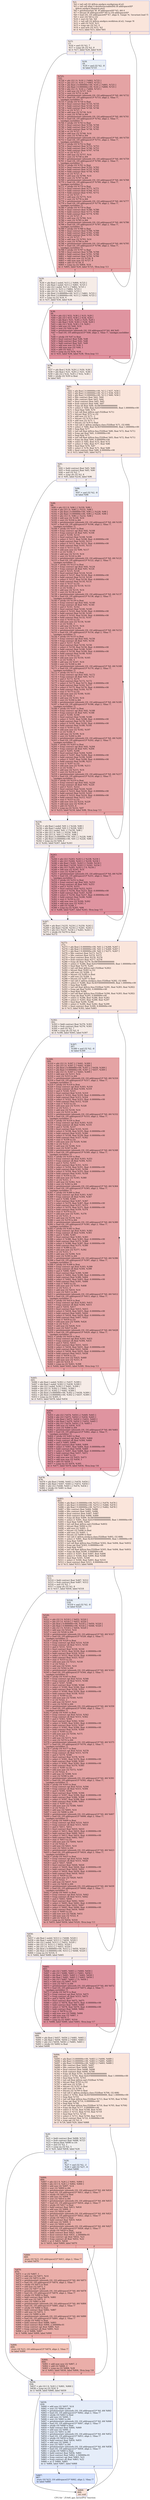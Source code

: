 digraph "CFG for '_Z14rfi_gpu_kernelPtii' function" {
	label="CFG for '_Z14rfi_gpu_kernelPtii' function";

	Node0x61f13e0 [shape=record,color="#3d50c3ff", style=filled, fillcolor="#f4c5ad70",label="{%3:\l  %4 = tail call i32 @llvm.amdgcn.workgroup.id.x()\l  %5 = tail call align 4 dereferenceable(64) i8 addrspace(4)*\l... @llvm.amdgcn.dispatch.ptr()\l  %6 = getelementptr i8, i8 addrspace(4)* %5, i64 4\l  %7 = bitcast i8 addrspace(4)* %6 to i16 addrspace(4)*\l  %8 = load i16, i16 addrspace(4)* %7, align 4, !range !4, !invariant.load !5\l  %9 = zext i16 %8 to i32\l  %10 = mul i32 %4, %9\l  %11 = tail call i32 @llvm.amdgcn.workitem.id.x(), !range !6\l  %12 = add i32 %10, %11\l  %13 = icmp sgt i32 %2, 0\l  %14 = mul nsw i32 %12, %2\l  br i1 %13, label %15, label %61\l|{<s0>T|<s1>F}}"];
	Node0x61f13e0:s0 -> Node0x61f3340;
	Node0x61f13e0:s1 -> Node0x61f33d0;
	Node0x61f3340 [shape=record,color="#3d50c3ff", style=filled, fillcolor="#ead5c970",label="{%15:\l15:                                               \l  %16 = and i32 %2, 7\l  %17 = icmp ult i32 %2, 8\l  br i1 %17, label %29, label %18\l|{<s0>T|<s1>F}}"];
	Node0x61f3340:s0 -> Node0x61f2d30;
	Node0x61f3340:s1 -> Node0x61f3770;
	Node0x61f3770 [shape=record,color="#3d50c3ff", style=filled, fillcolor="#cedaeb70",label="{%18:\l18:                                               \l  %19 = and i32 %2, -8\l  br label %725\l}"];
	Node0x61f3770 -> Node0x61f3970;
	Node0x61f3a30 [shape=record,color="#3d50c3ff", style=filled, fillcolor="#e0dbd870",label="{%20:\l20:                                               \l  %21 = fadd contract float %698, %723\l  %22 = fsub contract float %698, %723\l  %23 = fptoui float %698 to i16\l  %24 = and i32 %2, 1\l  %25 = icmp eq i32 %2, 5\l  br i1 %25, label %836, label %26\l|{<s0>T|<s1>F}}"];
	Node0x61f3a30:s0 -> Node0x61f3e70;
	Node0x61f3a30:s1 -> Node0x61f3f00;
	Node0x61f3f00 [shape=record,color="#3d50c3ff", style=filled, fillcolor="#c5d6f270",label="{%26:\l26:                                               \l  %27 = and i32 %2, -2\l  %28 = add i32 %27, -6\l  br label %806\l}"];
	Node0x61f3f00 -> Node0x61f41c0;
	Node0x61f2d30 [shape=record,color="#3d50c3ff", style=filled, fillcolor="#ead5c970",label="{%29:\l29:                                               \l  %30 = phi float [ undef, %15 ], [ %800, %725 ]\l  %31 = phi float [ undef, %15 ], [ %801, %725 ]\l  %32 = phi i32 [ undef, %15 ], [ %802, %725 ]\l  %33 = phi i32 [ 0, %15 ], [ %802, %725 ]\l  %34 = phi i32 [ 0, %15 ], [ %803, %725 ]\l  %35 = phi float [ 0.000000e+00, %15 ], [ %801, %725 ]\l  %36 = phi float [ 0.000000e+00, %15 ], [ %800, %725 ]\l  %37 = icmp eq i32 %16, 0\l  br i1 %37, label %56, label %38\l|{<s0>T|<s1>F}}"];
	Node0x61f2d30:s0 -> Node0x61f5900;
	Node0x61f2d30:s1 -> Node0x61f5990;
	Node0x61f5990 [shape=record,color="#b70d28ff", style=filled, fillcolor="#b70d2870",label="{%38:\l38:                                               \l  %39 = phi i32 [ %52, %38 ], [ %33, %29 ]\l  %40 = phi i32 [ %53, %38 ], [ %34, %29 ]\l  %41 = phi float [ %51, %38 ], [ %35, %29 ]\l  %42 = phi float [ %50, %38 ], [ %36, %29 ]\l  %43 = phi i32 [ %54, %38 ], [ 0, %29 ]\l  %44 = add nsw i32 %40, %14\l  %45 = sext i32 %44 to i64\l  %46 = getelementptr inbounds i16, i16 addrspace(1)* %0, i64 %45\l  %47 = load i16, i16 addrspace(1)* %46, align 2, !tbaa !7, !amdgpu.noclobber\l... !5\l  %48 = uitofp i16 %47 to float\l  %49 = fmul contract float %48, %48\l  %50 = fadd contract float %42, %48\l  %51 = fadd contract float %41, %49\l  %52 = add nuw nsw i32 %39, 1\l  %53 = add nuw nsw i32 %40, 1\l  %54 = add i32 %43, 1\l  %55 = icmp eq i32 %54, %16\l  br i1 %55, label %56, label %38, !llvm.loop !11\l|{<s0>T|<s1>F}}"];
	Node0x61f5990:s0 -> Node0x61f5900;
	Node0x61f5990:s1 -> Node0x61f5990;
	Node0x61f5900 [shape=record,color="#3d50c3ff", style=filled, fillcolor="#ead5c970",label="{%56:\l56:                                               \l  %57 = phi float [ %30, %29 ], [ %50, %38 ]\l  %58 = phi float [ %31, %29 ], [ %51, %38 ]\l  %59 = phi i32 [ %32, %29 ], [ %52, %38 ]\l  %60 = sitofp i32 %59 to float\l  br label %61\l}"];
	Node0x61f5900 -> Node0x61f33d0;
	Node0x61f33d0 [shape=record,color="#3d50c3ff", style=filled, fillcolor="#f4c5ad70",label="{%61:\l61:                                               \l  %62 = phi float [ 0.000000e+00, %3 ], [ %57, %56 ]\l  %63 = phi float [ 0.000000e+00, %3 ], [ %58, %56 ]\l  %64 = phi float [ 0.000000e+00, %3 ], [ %60, %56 ]\l  %65 = fdiv contract float %62, %64\l  %66 = fdiv contract float %63, %64\l  %67 = fmul contract float %65, %65\l  %68 = fsub contract float %66, %67\l  %69 = fcmp olt float %68, 0x39F0000000000000\l  %70 = select i1 %69, float 0x41F0000000000000, float 1.000000e+00\l  %71 = fmul float %68, %70\l  %72 = tail call float @llvm.sqrt.f32(float %71)\l  %73 = bitcast float %72 to i32\l  %74 = add nsw i32 %73, -1\l  %75 = bitcast i32 %74 to float\l  %76 = add nsw i32 %73, 1\l  %77 = bitcast i32 %76 to float\l  %78 = tail call i1 @llvm.amdgcn.class.f32(float %71, i32 608)\l  %79 = select i1 %69, float 0x3EF0000000000000, float 1.000000e+00\l  %80 = fneg float %77\l  %81 = tail call float @llvm.fma.f32(float %80, float %72, float %71)\l  %82 = fcmp ogt float %81, 0.000000e+00\l  %83 = fneg float %75\l  %84 = tail call float @llvm.fma.f32(float %83, float %72, float %71)\l  %85 = fcmp ole float %84, 0.000000e+00\l  %86 = select i1 %85, float %75, float %72\l  %87 = select i1 %82, float %77, float %86\l  %88 = fmul float %79, %87\l  %89 = select i1 %78, float %71, float %88\l  %90 = fmul contract float %89, 4.000000e+00\l  br i1 %13, label %91, label %272\l|{<s0>T|<s1>F}}"];
	Node0x61f33d0:s0 -> Node0x61f8b00;
	Node0x61f33d0:s1 -> Node0x61f8b90;
	Node0x61f8b00 [shape=record,color="#3d50c3ff", style=filled, fillcolor="#ead5c970",label="{%91:\l91:                                               \l  %92 = fadd contract float %65, %90\l  %93 = fsub contract float %65, %90\l  %94 = and i32 %2, 7\l  %95 = icmp ult i32 %2, 8\l  br i1 %95, label %234, label %96\l|{<s0>T|<s1>F}}"];
	Node0x61f8b00:s0 -> Node0x61f8f10;
	Node0x61f8b00:s1 -> Node0x61f8f60;
	Node0x61f8f60 [shape=record,color="#3d50c3ff", style=filled, fillcolor="#cedaeb70",label="{%96:\l96:                                               \l  %97 = and i32 %2, -8\l  br label %98\l}"];
	Node0x61f8f60 -> Node0x61f9130;
	Node0x61f9130 [shape=record,color="#b70d28ff", style=filled, fillcolor="#c32e3170",label="{%98:\l98:                                               \l  %99 = phi i32 [ 0, %96 ], [ %230, %98 ]\l  %100 = phi i32 [ 0, %96 ], [ %231, %98 ]\l  %101 = phi float [ 0.000000e+00, %96 ], [ %228, %98 ]\l  %102 = phi float [ 0.000000e+00, %96 ], [ %226, %98 ]\l  %103 = phi i32 [ 0, %96 ], [ %232, %98 ]\l  %104 = add nsw i32 %100, %14\l  %105 = sext i32 %104 to i64\l  %106 = getelementptr inbounds i16, i16 addrspace(1)* %0, i64 %105\l  %107 = load i16, i16 addrspace(1)* %106, align 2, !tbaa !7,\l... !amdgpu.noclobber !5\l  %108 = uitofp i16 %107 to float\l  %109 = fcmp contract ogt float %92, %108\l  %110 = fcmp contract olt float %93, %108\l  %111 = and i1 %109, %110\l  %112 = fmul contract float %108, %108\l  %113 = select i1 %111, float %108, float -0.000000e+00\l  %114 = fadd contract float %102, %113\l  %115 = select i1 %111, float %112, float -0.000000e+00\l  %116 = fadd contract float %101, %115\l  %117 = zext i1 %111 to i32\l  %118 = add nuw nsw i32 %99, %117\l  %119 = or i32 %100, 1\l  %120 = add nsw i32 %119, %14\l  %121 = sext i32 %120 to i64\l  %122 = getelementptr inbounds i16, i16 addrspace(1)* %0, i64 %121\l  %123 = load i16, i16 addrspace(1)* %122, align 2, !tbaa !7,\l... !amdgpu.noclobber !5\l  %124 = uitofp i16 %123 to float\l  %125 = fcmp contract ogt float %92, %124\l  %126 = fcmp contract olt float %93, %124\l  %127 = and i1 %125, %126\l  %128 = fmul contract float %124, %124\l  %129 = select i1 %127, float %124, float -0.000000e+00\l  %130 = fadd contract float %114, %129\l  %131 = select i1 %127, float %128, float -0.000000e+00\l  %132 = fadd contract float %116, %131\l  %133 = zext i1 %127 to i32\l  %134 = add nuw nsw i32 %118, %133\l  %135 = or i32 %100, 2\l  %136 = add nsw i32 %135, %14\l  %137 = sext i32 %136 to i64\l  %138 = getelementptr inbounds i16, i16 addrspace(1)* %0, i64 %137\l  %139 = load i16, i16 addrspace(1)* %138, align 2, !tbaa !7,\l... !amdgpu.noclobber !5\l  %140 = uitofp i16 %139 to float\l  %141 = fcmp contract ogt float %92, %140\l  %142 = fcmp contract olt float %93, %140\l  %143 = and i1 %141, %142\l  %144 = fmul contract float %140, %140\l  %145 = select i1 %143, float %140, float -0.000000e+00\l  %146 = fadd contract float %130, %145\l  %147 = select i1 %143, float %144, float -0.000000e+00\l  %148 = fadd contract float %132, %147\l  %149 = zext i1 %143 to i32\l  %150 = add nuw nsw i32 %134, %149\l  %151 = or i32 %100, 3\l  %152 = add nsw i32 %151, %14\l  %153 = sext i32 %152 to i64\l  %154 = getelementptr inbounds i16, i16 addrspace(1)* %0, i64 %153\l  %155 = load i16, i16 addrspace(1)* %154, align 2, !tbaa !7,\l... !amdgpu.noclobber !5\l  %156 = uitofp i16 %155 to float\l  %157 = fcmp contract ogt float %92, %156\l  %158 = fcmp contract olt float %93, %156\l  %159 = and i1 %157, %158\l  %160 = fmul contract float %156, %156\l  %161 = select i1 %159, float %156, float -0.000000e+00\l  %162 = fadd contract float %146, %161\l  %163 = select i1 %159, float %160, float -0.000000e+00\l  %164 = fadd contract float %148, %163\l  %165 = zext i1 %159 to i32\l  %166 = add nuw nsw i32 %150, %165\l  %167 = or i32 %100, 4\l  %168 = add nsw i32 %167, %14\l  %169 = sext i32 %168 to i64\l  %170 = getelementptr inbounds i16, i16 addrspace(1)* %0, i64 %169\l  %171 = load i16, i16 addrspace(1)* %170, align 2, !tbaa !7,\l... !amdgpu.noclobber !5\l  %172 = uitofp i16 %171 to float\l  %173 = fcmp contract ogt float %92, %172\l  %174 = fcmp contract olt float %93, %172\l  %175 = and i1 %173, %174\l  %176 = fmul contract float %172, %172\l  %177 = select i1 %175, float %172, float -0.000000e+00\l  %178 = fadd contract float %162, %177\l  %179 = select i1 %175, float %176, float -0.000000e+00\l  %180 = fadd contract float %164, %179\l  %181 = zext i1 %175 to i32\l  %182 = add nuw nsw i32 %166, %181\l  %183 = or i32 %100, 5\l  %184 = add nsw i32 %183, %14\l  %185 = sext i32 %184 to i64\l  %186 = getelementptr inbounds i16, i16 addrspace(1)* %0, i64 %185\l  %187 = load i16, i16 addrspace(1)* %186, align 2, !tbaa !7,\l... !amdgpu.noclobber !5\l  %188 = uitofp i16 %187 to float\l  %189 = fcmp contract ogt float %92, %188\l  %190 = fcmp contract olt float %93, %188\l  %191 = and i1 %189, %190\l  %192 = fmul contract float %188, %188\l  %193 = select i1 %191, float %188, float -0.000000e+00\l  %194 = fadd contract float %178, %193\l  %195 = select i1 %191, float %192, float -0.000000e+00\l  %196 = fadd contract float %180, %195\l  %197 = zext i1 %191 to i32\l  %198 = add nuw nsw i32 %182, %197\l  %199 = or i32 %100, 6\l  %200 = add nsw i32 %199, %14\l  %201 = sext i32 %200 to i64\l  %202 = getelementptr inbounds i16, i16 addrspace(1)* %0, i64 %201\l  %203 = load i16, i16 addrspace(1)* %202, align 2, !tbaa !7,\l... !amdgpu.noclobber !5\l  %204 = uitofp i16 %203 to float\l  %205 = fcmp contract ogt float %92, %204\l  %206 = fcmp contract olt float %93, %204\l  %207 = and i1 %205, %206\l  %208 = fmul contract float %204, %204\l  %209 = select i1 %207, float %204, float -0.000000e+00\l  %210 = fadd contract float %194, %209\l  %211 = select i1 %207, float %208, float -0.000000e+00\l  %212 = fadd contract float %196, %211\l  %213 = zext i1 %207 to i32\l  %214 = add nuw nsw i32 %198, %213\l  %215 = or i32 %100, 7\l  %216 = add nsw i32 %215, %14\l  %217 = sext i32 %216 to i64\l  %218 = getelementptr inbounds i16, i16 addrspace(1)* %0, i64 %217\l  %219 = load i16, i16 addrspace(1)* %218, align 2, !tbaa !7,\l... !amdgpu.noclobber !5\l  %220 = uitofp i16 %219 to float\l  %221 = fcmp contract ogt float %92, %220\l  %222 = fcmp contract olt float %93, %220\l  %223 = and i1 %221, %222\l  %224 = fmul contract float %220, %220\l  %225 = select i1 %223, float %220, float -0.000000e+00\l  %226 = fadd contract float %210, %225\l  %227 = select i1 %223, float %224, float -0.000000e+00\l  %228 = fadd contract float %212, %227\l  %229 = zext i1 %223 to i32\l  %230 = add nuw nsw i32 %214, %229\l  %231 = add nuw nsw i32 %100, 8\l  %232 = add i32 %103, 8\l  %233 = icmp eq i32 %232, %97\l  br i1 %233, label %234, label %98, !llvm.loop !13\l|{<s0>T|<s1>F}}"];
	Node0x61f9130:s0 -> Node0x61f8f10;
	Node0x61f9130:s1 -> Node0x61f9130;
	Node0x61f8f10 [shape=record,color="#3d50c3ff", style=filled, fillcolor="#ead5c970",label="{%234:\l234:                                              \l  %235 = phi float [ undef, %91 ], [ %226, %98 ]\l  %236 = phi float [ undef, %91 ], [ %228, %98 ]\l  %237 = phi i32 [ undef, %91 ], [ %230, %98 ]\l  %238 = phi i32 [ 0, %91 ], [ %230, %98 ]\l  %239 = phi i32 [ 0, %91 ], [ %231, %98 ]\l  %240 = phi float [ 0.000000e+00, %91 ], [ %228, %98 ]\l  %241 = phi float [ 0.000000e+00, %91 ], [ %226, %98 ]\l  %242 = icmp eq i32 %94, 0\l  br i1 %242, label %267, label %243\l|{<s0>T|<s1>F}}"];
	Node0x61f8f10:s0 -> Node0x61ff2a0;
	Node0x61f8f10:s1 -> Node0x61ff2f0;
	Node0x61ff2f0 [shape=record,color="#b70d28ff", style=filled, fillcolor="#b70d2870",label="{%243:\l243:                                              \l  %244 = phi i32 [ %263, %243 ], [ %238, %234 ]\l  %245 = phi i32 [ %264, %243 ], [ %239, %234 ]\l  %246 = phi float [ %261, %243 ], [ %240, %234 ]\l  %247 = phi float [ %259, %243 ], [ %241, %234 ]\l  %248 = phi i32 [ %265, %243 ], [ 0, %234 ]\l  %249 = add nsw i32 %245, %14\l  %250 = sext i32 %249 to i64\l  %251 = getelementptr inbounds i16, i16 addrspace(1)* %0, i64 %250\l  %252 = load i16, i16 addrspace(1)* %251, align 2, !tbaa !7,\l... !amdgpu.noclobber !5\l  %253 = uitofp i16 %252 to float\l  %254 = fcmp contract ogt float %92, %253\l  %255 = fcmp contract olt float %93, %253\l  %256 = and i1 %254, %255\l  %257 = fmul contract float %253, %253\l  %258 = select i1 %256, float %253, float -0.000000e+00\l  %259 = fadd contract float %247, %258\l  %260 = select i1 %256, float %257, float -0.000000e+00\l  %261 = fadd contract float %246, %260\l  %262 = zext i1 %256 to i32\l  %263 = add nuw nsw i32 %244, %262\l  %264 = add nuw nsw i32 %245, 1\l  %265 = add i32 %248, 1\l  %266 = icmp eq i32 %265, %94\l  br i1 %266, label %267, label %243, !llvm.loop !15\l|{<s0>T|<s1>F}}"];
	Node0x61ff2f0:s0 -> Node0x61ff2a0;
	Node0x61ff2f0:s1 -> Node0x61ff2f0;
	Node0x61ff2a0 [shape=record,color="#3d50c3ff", style=filled, fillcolor="#ead5c970",label="{%267:\l267:                                              \l  %268 = phi float [ %235, %234 ], [ %259, %243 ]\l  %269 = phi float [ %236, %234 ], [ %261, %243 ]\l  %270 = phi i32 [ %237, %234 ], [ %263, %243 ]\l  %271 = sitofp i32 %270 to float\l  br label %272\l}"];
	Node0x61ff2a0 -> Node0x61f8b90;
	Node0x61f8b90 [shape=record,color="#3d50c3ff", style=filled, fillcolor="#f4c5ad70",label="{%272:\l272:                                              \l  %273 = phi float [ 0.000000e+00, %61 ], [ %268, %267 ]\l  %274 = phi float [ 0.000000e+00, %61 ], [ %269, %267 ]\l  %275 = phi float [ 0.000000e+00, %61 ], [ %271, %267 ]\l  %276 = fdiv contract float %273, %275\l  %277 = fdiv contract float %274, %275\l  %278 = fmul contract float %276, %276\l  %279 = fsub contract float %277, %278\l  %280 = fcmp olt float %279, 0x39F0000000000000\l  %281 = select i1 %280, float 0x41F0000000000000, float 1.000000e+00\l  %282 = fmul float %279, %281\l  %283 = tail call float @llvm.sqrt.f32(float %282)\l  %284 = bitcast float %283 to i32\l  %285 = add nsw i32 %284, -1\l  %286 = bitcast i32 %285 to float\l  %287 = add nsw i32 %284, 1\l  %288 = bitcast i32 %287 to float\l  %289 = tail call i1 @llvm.amdgcn.class.f32(float %282, i32 608)\l  %290 = select i1 %280, float 0x3EF0000000000000, float 1.000000e+00\l  %291 = fneg float %288\l  %292 = tail call float @llvm.fma.f32(float %291, float %283, float %282)\l  %293 = fcmp ogt float %292, 0.000000e+00\l  %294 = fneg float %286\l  %295 = tail call float @llvm.fma.f32(float %294, float %283, float %282)\l  %296 = fcmp ole float %295, 0.000000e+00\l  %297 = select i1 %296, float %286, float %283\l  %298 = select i1 %293, float %288, float %297\l  %299 = fmul float %290, %298\l  %300 = select i1 %289, float %282, float %299\l  %301 = fmul contract float %300, 4.000000e+00\l  br i1 %13, label %302, label %483\l|{<s0>T|<s1>F}}"];
	Node0x61f8b90:s0 -> Node0x6202160;
	Node0x61f8b90:s1 -> Node0x62021b0;
	Node0x6202160 [shape=record,color="#3d50c3ff", style=filled, fillcolor="#ead5c970",label="{%302:\l302:                                              \l  %303 = fadd contract float %276, %301\l  %304 = fsub contract float %276, %301\l  %305 = and i32 %2, 7\l  %306 = icmp ult i32 %2, 8\l  br i1 %306, label %445, label %307\l|{<s0>T|<s1>F}}"];
	Node0x6202160:s0 -> Node0x62024f0;
	Node0x6202160:s1 -> Node0x6202540;
	Node0x6202540 [shape=record,color="#3d50c3ff", style=filled, fillcolor="#cedaeb70",label="{%307:\l307:                                              \l  %308 = and i32 %2, -8\l  br label %309\l}"];
	Node0x6202540 -> Node0x62026d0;
	Node0x62026d0 [shape=record,color="#b70d28ff", style=filled, fillcolor="#c32e3170",label="{%309:\l309:                                              \l  %310 = phi i32 [ 0, %307 ], [ %441, %309 ]\l  %311 = phi i32 [ 0, %307 ], [ %442, %309 ]\l  %312 = phi float [ 0.000000e+00, %307 ], [ %439, %309 ]\l  %313 = phi float [ 0.000000e+00, %307 ], [ %437, %309 ]\l  %314 = phi i32 [ 0, %307 ], [ %443, %309 ]\l  %315 = add nsw i32 %311, %14\l  %316 = sext i32 %315 to i64\l  %317 = getelementptr inbounds i16, i16 addrspace(1)* %0, i64 %316\l  %318 = load i16, i16 addrspace(1)* %317, align 2, !tbaa !7,\l... !amdgpu.noclobber !5\l  %319 = uitofp i16 %318 to float\l  %320 = fcmp contract ogt float %303, %319\l  %321 = fcmp contract olt float %304, %319\l  %322 = and i1 %320, %321\l  %323 = fmul contract float %319, %319\l  %324 = select i1 %322, float %319, float -0.000000e+00\l  %325 = fadd contract float %313, %324\l  %326 = select i1 %322, float %323, float -0.000000e+00\l  %327 = fadd contract float %312, %326\l  %328 = zext i1 %322 to i32\l  %329 = add nuw nsw i32 %310, %328\l  %330 = or i32 %311, 1\l  %331 = add nsw i32 %330, %14\l  %332 = sext i32 %331 to i64\l  %333 = getelementptr inbounds i16, i16 addrspace(1)* %0, i64 %332\l  %334 = load i16, i16 addrspace(1)* %333, align 2, !tbaa !7,\l... !amdgpu.noclobber !5\l  %335 = uitofp i16 %334 to float\l  %336 = fcmp contract ogt float %303, %335\l  %337 = fcmp contract olt float %304, %335\l  %338 = and i1 %336, %337\l  %339 = fmul contract float %335, %335\l  %340 = select i1 %338, float %335, float -0.000000e+00\l  %341 = fadd contract float %325, %340\l  %342 = select i1 %338, float %339, float -0.000000e+00\l  %343 = fadd contract float %327, %342\l  %344 = zext i1 %338 to i32\l  %345 = add nuw nsw i32 %329, %344\l  %346 = or i32 %311, 2\l  %347 = add nsw i32 %346, %14\l  %348 = sext i32 %347 to i64\l  %349 = getelementptr inbounds i16, i16 addrspace(1)* %0, i64 %348\l  %350 = load i16, i16 addrspace(1)* %349, align 2, !tbaa !7,\l... !amdgpu.noclobber !5\l  %351 = uitofp i16 %350 to float\l  %352 = fcmp contract ogt float %303, %351\l  %353 = fcmp contract olt float %304, %351\l  %354 = and i1 %352, %353\l  %355 = fmul contract float %351, %351\l  %356 = select i1 %354, float %351, float -0.000000e+00\l  %357 = fadd contract float %341, %356\l  %358 = select i1 %354, float %355, float -0.000000e+00\l  %359 = fadd contract float %343, %358\l  %360 = zext i1 %354 to i32\l  %361 = add nuw nsw i32 %345, %360\l  %362 = or i32 %311, 3\l  %363 = add nsw i32 %362, %14\l  %364 = sext i32 %363 to i64\l  %365 = getelementptr inbounds i16, i16 addrspace(1)* %0, i64 %364\l  %366 = load i16, i16 addrspace(1)* %365, align 2, !tbaa !7,\l... !amdgpu.noclobber !5\l  %367 = uitofp i16 %366 to float\l  %368 = fcmp contract ogt float %303, %367\l  %369 = fcmp contract olt float %304, %367\l  %370 = and i1 %368, %369\l  %371 = fmul contract float %367, %367\l  %372 = select i1 %370, float %367, float -0.000000e+00\l  %373 = fadd contract float %357, %372\l  %374 = select i1 %370, float %371, float -0.000000e+00\l  %375 = fadd contract float %359, %374\l  %376 = zext i1 %370 to i32\l  %377 = add nuw nsw i32 %361, %376\l  %378 = or i32 %311, 4\l  %379 = add nsw i32 %378, %14\l  %380 = sext i32 %379 to i64\l  %381 = getelementptr inbounds i16, i16 addrspace(1)* %0, i64 %380\l  %382 = load i16, i16 addrspace(1)* %381, align 2, !tbaa !7,\l... !amdgpu.noclobber !5\l  %383 = uitofp i16 %382 to float\l  %384 = fcmp contract ogt float %303, %383\l  %385 = fcmp contract olt float %304, %383\l  %386 = and i1 %384, %385\l  %387 = fmul contract float %383, %383\l  %388 = select i1 %386, float %383, float -0.000000e+00\l  %389 = fadd contract float %373, %388\l  %390 = select i1 %386, float %387, float -0.000000e+00\l  %391 = fadd contract float %375, %390\l  %392 = zext i1 %386 to i32\l  %393 = add nuw nsw i32 %377, %392\l  %394 = or i32 %311, 5\l  %395 = add nsw i32 %394, %14\l  %396 = sext i32 %395 to i64\l  %397 = getelementptr inbounds i16, i16 addrspace(1)* %0, i64 %396\l  %398 = load i16, i16 addrspace(1)* %397, align 2, !tbaa !7,\l... !amdgpu.noclobber !5\l  %399 = uitofp i16 %398 to float\l  %400 = fcmp contract ogt float %303, %399\l  %401 = fcmp contract olt float %304, %399\l  %402 = and i1 %400, %401\l  %403 = fmul contract float %399, %399\l  %404 = select i1 %402, float %399, float -0.000000e+00\l  %405 = fadd contract float %389, %404\l  %406 = select i1 %402, float %403, float -0.000000e+00\l  %407 = fadd contract float %391, %406\l  %408 = zext i1 %402 to i32\l  %409 = add nuw nsw i32 %393, %408\l  %410 = or i32 %311, 6\l  %411 = add nsw i32 %410, %14\l  %412 = sext i32 %411 to i64\l  %413 = getelementptr inbounds i16, i16 addrspace(1)* %0, i64 %412\l  %414 = load i16, i16 addrspace(1)* %413, align 2, !tbaa !7,\l... !amdgpu.noclobber !5\l  %415 = uitofp i16 %414 to float\l  %416 = fcmp contract ogt float %303, %415\l  %417 = fcmp contract olt float %304, %415\l  %418 = and i1 %416, %417\l  %419 = fmul contract float %415, %415\l  %420 = select i1 %418, float %415, float -0.000000e+00\l  %421 = fadd contract float %405, %420\l  %422 = select i1 %418, float %419, float -0.000000e+00\l  %423 = fadd contract float %407, %422\l  %424 = zext i1 %418 to i32\l  %425 = add nuw nsw i32 %409, %424\l  %426 = or i32 %311, 7\l  %427 = add nsw i32 %426, %14\l  %428 = sext i32 %427 to i64\l  %429 = getelementptr inbounds i16, i16 addrspace(1)* %0, i64 %428\l  %430 = load i16, i16 addrspace(1)* %429, align 2, !tbaa !7,\l... !amdgpu.noclobber !5\l  %431 = uitofp i16 %430 to float\l  %432 = fcmp contract ogt float %303, %431\l  %433 = fcmp contract olt float %304, %431\l  %434 = and i1 %432, %433\l  %435 = fmul contract float %431, %431\l  %436 = select i1 %434, float %431, float -0.000000e+00\l  %437 = fadd contract float %421, %436\l  %438 = select i1 %434, float %435, float -0.000000e+00\l  %439 = fadd contract float %423, %438\l  %440 = zext i1 %434 to i32\l  %441 = add nuw nsw i32 %425, %440\l  %442 = add nuw nsw i32 %311, 8\l  %443 = add i32 %314, 8\l  %444 = icmp eq i32 %443, %308\l  br i1 %444, label %445, label %309, !llvm.loop !13\l|{<s0>T|<s1>F}}"];
	Node0x62026d0:s0 -> Node0x62024f0;
	Node0x62026d0:s1 -> Node0x62026d0;
	Node0x62024f0 [shape=record,color="#3d50c3ff", style=filled, fillcolor="#ead5c970",label="{%445:\l445:                                              \l  %446 = phi float [ undef, %302 ], [ %437, %309 ]\l  %447 = phi float [ undef, %302 ], [ %439, %309 ]\l  %448 = phi i32 [ undef, %302 ], [ %441, %309 ]\l  %449 = phi i32 [ 0, %302 ], [ %441, %309 ]\l  %450 = phi i32 [ 0, %302 ], [ %442, %309 ]\l  %451 = phi float [ 0.000000e+00, %302 ], [ %439, %309 ]\l  %452 = phi float [ 0.000000e+00, %302 ], [ %437, %309 ]\l  %453 = icmp eq i32 %305, 0\l  br i1 %453, label %478, label %454\l|{<s0>T|<s1>F}}"];
	Node0x62024f0:s0 -> Node0x6208180;
	Node0x62024f0:s1 -> Node0x62081d0;
	Node0x62081d0 [shape=record,color="#b70d28ff", style=filled, fillcolor="#b70d2870",label="{%454:\l454:                                              \l  %455 = phi i32 [ %474, %454 ], [ %449, %445 ]\l  %456 = phi i32 [ %475, %454 ], [ %450, %445 ]\l  %457 = phi float [ %472, %454 ], [ %451, %445 ]\l  %458 = phi float [ %470, %454 ], [ %452, %445 ]\l  %459 = phi i32 [ %476, %454 ], [ 0, %445 ]\l  %460 = add nsw i32 %456, %14\l  %461 = sext i32 %460 to i64\l  %462 = getelementptr inbounds i16, i16 addrspace(1)* %0, i64 %461\l  %463 = load i16, i16 addrspace(1)* %462, align 2, !tbaa !7,\l... !amdgpu.noclobber !5\l  %464 = uitofp i16 %463 to float\l  %465 = fcmp contract ogt float %303, %464\l  %466 = fcmp contract olt float %304, %464\l  %467 = and i1 %465, %466\l  %468 = fmul contract float %464, %464\l  %469 = select i1 %467, float %464, float -0.000000e+00\l  %470 = fadd contract float %458, %469\l  %471 = select i1 %467, float %468, float -0.000000e+00\l  %472 = fadd contract float %457, %471\l  %473 = zext i1 %467 to i32\l  %474 = add nuw nsw i32 %455, %473\l  %475 = add nuw nsw i32 %456, 1\l  %476 = add i32 %459, 1\l  %477 = icmp eq i32 %476, %305\l  br i1 %477, label %478, label %454, !llvm.loop !16\l|{<s0>T|<s1>F}}"];
	Node0x62081d0:s0 -> Node0x6208180;
	Node0x62081d0:s1 -> Node0x62081d0;
	Node0x6208180 [shape=record,color="#3d50c3ff", style=filled, fillcolor="#ead5c970",label="{%478:\l478:                                              \l  %479 = phi float [ %446, %445 ], [ %470, %454 ]\l  %480 = phi float [ %447, %445 ], [ %472, %454 ]\l  %481 = phi i32 [ %448, %445 ], [ %474, %454 ]\l  %482 = sitofp i32 %481 to float\l  br label %483\l}"];
	Node0x6208180 -> Node0x62021b0;
	Node0x62021b0 [shape=record,color="#3d50c3ff", style=filled, fillcolor="#f4c5ad70",label="{%483:\l483:                                              \l  %484 = phi float [ 0.000000e+00, %272 ], [ %479, %478 ]\l  %485 = phi float [ 0.000000e+00, %272 ], [ %480, %478 ]\l  %486 = phi float [ 0.000000e+00, %272 ], [ %482, %478 ]\l  %487 = fdiv contract float %484, %486\l  %488 = fdiv contract float %485, %486\l  %489 = fmul contract float %487, %487\l  %490 = fsub contract float %488, %489\l  %491 = fcmp olt float %490, 0x39F0000000000000\l  %492 = select i1 %491, float 0x41F0000000000000, float 1.000000e+00\l  %493 = fmul float %490, %492\l  %494 = tail call float @llvm.sqrt.f32(float %493)\l  %495 = bitcast float %494 to i32\l  %496 = add nsw i32 %495, -1\l  %497 = bitcast i32 %496 to float\l  %498 = add nsw i32 %495, 1\l  %499 = bitcast i32 %498 to float\l  %500 = tail call i1 @llvm.amdgcn.class.f32(float %493, i32 608)\l  %501 = select i1 %491, float 0x3EF0000000000000, float 1.000000e+00\l  %502 = fneg float %499\l  %503 = tail call float @llvm.fma.f32(float %502, float %494, float %493)\l  %504 = fcmp ogt float %503, 0.000000e+00\l  %505 = fneg float %497\l  %506 = tail call float @llvm.fma.f32(float %505, float %494, float %493)\l  %507 = fcmp ole float %506, 0.000000e+00\l  %508 = select i1 %507, float %497, float %494\l  %509 = select i1 %504, float %499, float %508\l  %510 = fmul float %501, %509\l  %511 = select i1 %500, float %493, float %510\l  %512 = fmul contract float %511, 4.000000e+00\l  br i1 %13, label %513, label %694\l|{<s0>T|<s1>F}}"];
	Node0x62021b0:s0 -> Node0x61ffc90;
	Node0x62021b0:s1 -> Node0x61ffce0;
	Node0x61ffc90 [shape=record,color="#3d50c3ff", style=filled, fillcolor="#ead5c970",label="{%513:\l513:                                              \l  %514 = fadd contract float %487, %512\l  %515 = fsub contract float %487, %512\l  %516 = and i32 %2, 7\l  %517 = icmp ult i32 %2, 8\l  br i1 %517, label %656, label %518\l|{<s0>T|<s1>F}}"];
	Node0x61ffc90:s0 -> Node0x6200020;
	Node0x61ffc90:s1 -> Node0x6200070;
	Node0x6200070 [shape=record,color="#3d50c3ff", style=filled, fillcolor="#cedaeb70",label="{%518:\l518:                                              \l  %519 = and i32 %2, -8\l  br label %520\l}"];
	Node0x6200070 -> Node0x6200200;
	Node0x6200200 [shape=record,color="#b70d28ff", style=filled, fillcolor="#c32e3170",label="{%520:\l520:                                              \l  %521 = phi i32 [ 0, %518 ], [ %652, %520 ]\l  %522 = phi i32 [ 0, %518 ], [ %653, %520 ]\l  %523 = phi float [ 0.000000e+00, %518 ], [ %650, %520 ]\l  %524 = phi float [ 0.000000e+00, %518 ], [ %648, %520 ]\l  %525 = phi i32 [ 0, %518 ], [ %654, %520 ]\l  %526 = add nsw i32 %522, %14\l  %527 = sext i32 %526 to i64\l  %528 = getelementptr inbounds i16, i16 addrspace(1)* %0, i64 %527\l  %529 = load i16, i16 addrspace(1)* %528, align 2, !tbaa !7,\l... !amdgpu.noclobber !5\l  %530 = uitofp i16 %529 to float\l  %531 = fcmp contract ogt float %514, %530\l  %532 = fcmp contract olt float %515, %530\l  %533 = and i1 %531, %532\l  %534 = fmul contract float %530, %530\l  %535 = select i1 %533, float %530, float -0.000000e+00\l  %536 = fadd contract float %524, %535\l  %537 = select i1 %533, float %534, float -0.000000e+00\l  %538 = fadd contract float %523, %537\l  %539 = zext i1 %533 to i32\l  %540 = add nuw nsw i32 %521, %539\l  %541 = or i32 %522, 1\l  %542 = add nsw i32 %541, %14\l  %543 = sext i32 %542 to i64\l  %544 = getelementptr inbounds i16, i16 addrspace(1)* %0, i64 %543\l  %545 = load i16, i16 addrspace(1)* %544, align 2, !tbaa !7,\l... !amdgpu.noclobber !5\l  %546 = uitofp i16 %545 to float\l  %547 = fcmp contract ogt float %514, %546\l  %548 = fcmp contract olt float %515, %546\l  %549 = and i1 %547, %548\l  %550 = fmul contract float %546, %546\l  %551 = select i1 %549, float %546, float -0.000000e+00\l  %552 = fadd contract float %536, %551\l  %553 = select i1 %549, float %550, float -0.000000e+00\l  %554 = fadd contract float %538, %553\l  %555 = zext i1 %549 to i32\l  %556 = add nuw nsw i32 %540, %555\l  %557 = or i32 %522, 2\l  %558 = add nsw i32 %557, %14\l  %559 = sext i32 %558 to i64\l  %560 = getelementptr inbounds i16, i16 addrspace(1)* %0, i64 %559\l  %561 = load i16, i16 addrspace(1)* %560, align 2, !tbaa !7,\l... !amdgpu.noclobber !5\l  %562 = uitofp i16 %561 to float\l  %563 = fcmp contract ogt float %514, %562\l  %564 = fcmp contract olt float %515, %562\l  %565 = and i1 %563, %564\l  %566 = fmul contract float %562, %562\l  %567 = select i1 %565, float %562, float -0.000000e+00\l  %568 = fadd contract float %552, %567\l  %569 = select i1 %565, float %566, float -0.000000e+00\l  %570 = fadd contract float %554, %569\l  %571 = zext i1 %565 to i32\l  %572 = add nuw nsw i32 %556, %571\l  %573 = or i32 %522, 3\l  %574 = add nsw i32 %573, %14\l  %575 = sext i32 %574 to i64\l  %576 = getelementptr inbounds i16, i16 addrspace(1)* %0, i64 %575\l  %577 = load i16, i16 addrspace(1)* %576, align 2, !tbaa !7,\l... !amdgpu.noclobber !5\l  %578 = uitofp i16 %577 to float\l  %579 = fcmp contract ogt float %514, %578\l  %580 = fcmp contract olt float %515, %578\l  %581 = and i1 %579, %580\l  %582 = fmul contract float %578, %578\l  %583 = select i1 %581, float %578, float -0.000000e+00\l  %584 = fadd contract float %568, %583\l  %585 = select i1 %581, float %582, float -0.000000e+00\l  %586 = fadd contract float %570, %585\l  %587 = zext i1 %581 to i32\l  %588 = add nuw nsw i32 %572, %587\l  %589 = or i32 %522, 4\l  %590 = add nsw i32 %589, %14\l  %591 = sext i32 %590 to i64\l  %592 = getelementptr inbounds i16, i16 addrspace(1)* %0, i64 %591\l  %593 = load i16, i16 addrspace(1)* %592, align 2, !tbaa !7,\l... !amdgpu.noclobber !5\l  %594 = uitofp i16 %593 to float\l  %595 = fcmp contract ogt float %514, %594\l  %596 = fcmp contract olt float %515, %594\l  %597 = and i1 %595, %596\l  %598 = fmul contract float %594, %594\l  %599 = select i1 %597, float %594, float -0.000000e+00\l  %600 = fadd contract float %584, %599\l  %601 = select i1 %597, float %598, float -0.000000e+00\l  %602 = fadd contract float %586, %601\l  %603 = zext i1 %597 to i32\l  %604 = add nuw nsw i32 %588, %603\l  %605 = or i32 %522, 5\l  %606 = add nsw i32 %605, %14\l  %607 = sext i32 %606 to i64\l  %608 = getelementptr inbounds i16, i16 addrspace(1)* %0, i64 %607\l  %609 = load i16, i16 addrspace(1)* %608, align 2, !tbaa !7,\l... !amdgpu.noclobber !5\l  %610 = uitofp i16 %609 to float\l  %611 = fcmp contract ogt float %514, %610\l  %612 = fcmp contract olt float %515, %610\l  %613 = and i1 %611, %612\l  %614 = fmul contract float %610, %610\l  %615 = select i1 %613, float %610, float -0.000000e+00\l  %616 = fadd contract float %600, %615\l  %617 = select i1 %613, float %614, float -0.000000e+00\l  %618 = fadd contract float %602, %617\l  %619 = zext i1 %613 to i32\l  %620 = add nuw nsw i32 %604, %619\l  %621 = or i32 %522, 6\l  %622 = add nsw i32 %621, %14\l  %623 = sext i32 %622 to i64\l  %624 = getelementptr inbounds i16, i16 addrspace(1)* %0, i64 %623\l  %625 = load i16, i16 addrspace(1)* %624, align 2, !tbaa !7,\l... !amdgpu.noclobber !5\l  %626 = uitofp i16 %625 to float\l  %627 = fcmp contract ogt float %514, %626\l  %628 = fcmp contract olt float %515, %626\l  %629 = and i1 %627, %628\l  %630 = fmul contract float %626, %626\l  %631 = select i1 %629, float %626, float -0.000000e+00\l  %632 = fadd contract float %616, %631\l  %633 = select i1 %629, float %630, float -0.000000e+00\l  %634 = fadd contract float %618, %633\l  %635 = zext i1 %629 to i32\l  %636 = add nuw nsw i32 %620, %635\l  %637 = or i32 %522, 7\l  %638 = add nsw i32 %637, %14\l  %639 = sext i32 %638 to i64\l  %640 = getelementptr inbounds i16, i16 addrspace(1)* %0, i64 %639\l  %641 = load i16, i16 addrspace(1)* %640, align 2, !tbaa !7,\l... !amdgpu.noclobber !5\l  %642 = uitofp i16 %641 to float\l  %643 = fcmp contract ogt float %514, %642\l  %644 = fcmp contract olt float %515, %642\l  %645 = and i1 %643, %644\l  %646 = fmul contract float %642, %642\l  %647 = select i1 %645, float %642, float -0.000000e+00\l  %648 = fadd contract float %632, %647\l  %649 = select i1 %645, float %646, float -0.000000e+00\l  %650 = fadd contract float %634, %649\l  %651 = zext i1 %645 to i32\l  %652 = add nuw nsw i32 %636, %651\l  %653 = add nuw nsw i32 %522, 8\l  %654 = add i32 %525, 8\l  %655 = icmp eq i32 %654, %519\l  br i1 %655, label %656, label %520, !llvm.loop !13\l|{<s0>T|<s1>F}}"];
	Node0x6200200:s0 -> Node0x6200020;
	Node0x6200200:s1 -> Node0x6200200;
	Node0x6200020 [shape=record,color="#3d50c3ff", style=filled, fillcolor="#ead5c970",label="{%656:\l656:                                              \l  %657 = phi float [ undef, %513 ], [ %648, %520 ]\l  %658 = phi float [ undef, %513 ], [ %650, %520 ]\l  %659 = phi i32 [ undef, %513 ], [ %652, %520 ]\l  %660 = phi i32 [ 0, %513 ], [ %652, %520 ]\l  %661 = phi i32 [ 0, %513 ], [ %653, %520 ]\l  %662 = phi float [ 0.000000e+00, %513 ], [ %650, %520 ]\l  %663 = phi float [ 0.000000e+00, %513 ], [ %648, %520 ]\l  %664 = icmp eq i32 %516, 0\l  br i1 %664, label %689, label %665\l|{<s0>T|<s1>F}}"];
	Node0x6200020:s0 -> Node0x6211170;
	Node0x6200020:s1 -> Node0x62111c0;
	Node0x62111c0 [shape=record,color="#b70d28ff", style=filled, fillcolor="#b70d2870",label="{%665:\l665:                                              \l  %666 = phi i32 [ %685, %665 ], [ %660, %656 ]\l  %667 = phi i32 [ %686, %665 ], [ %661, %656 ]\l  %668 = phi float [ %683, %665 ], [ %662, %656 ]\l  %669 = phi float [ %681, %665 ], [ %663, %656 ]\l  %670 = phi i32 [ %687, %665 ], [ 0, %656 ]\l  %671 = add nsw i32 %667, %14\l  %672 = sext i32 %671 to i64\l  %673 = getelementptr inbounds i16, i16 addrspace(1)* %0, i64 %672\l  %674 = load i16, i16 addrspace(1)* %673, align 2, !tbaa !7,\l... !amdgpu.noclobber !5\l  %675 = uitofp i16 %674 to float\l  %676 = fcmp contract ogt float %514, %675\l  %677 = fcmp contract olt float %515, %675\l  %678 = and i1 %676, %677\l  %679 = fmul contract float %675, %675\l  %680 = select i1 %678, float %675, float -0.000000e+00\l  %681 = fadd contract float %669, %680\l  %682 = select i1 %678, float %679, float -0.000000e+00\l  %683 = fadd contract float %668, %682\l  %684 = zext i1 %678 to i32\l  %685 = add nuw nsw i32 %666, %684\l  %686 = add nuw nsw i32 %667, 1\l  %687 = add i32 %670, 1\l  %688 = icmp eq i32 %687, %516\l  br i1 %688, label %689, label %665, !llvm.loop !17\l|{<s0>T|<s1>F}}"];
	Node0x62111c0:s0 -> Node0x6211170;
	Node0x62111c0:s1 -> Node0x62111c0;
	Node0x6211170 [shape=record,color="#3d50c3ff", style=filled, fillcolor="#ead5c970",label="{%689:\l689:                                              \l  %690 = phi float [ %657, %656 ], [ %681, %665 ]\l  %691 = phi float [ %658, %656 ], [ %683, %665 ]\l  %692 = phi i32 [ %659, %656 ], [ %685, %665 ]\l  %693 = sitofp i32 %692 to float\l  br label %694\l}"];
	Node0x6211170 -> Node0x61ffce0;
	Node0x61ffce0 [shape=record,color="#3d50c3ff", style=filled, fillcolor="#f4c5ad70",label="{%694:\l694:                                              \l  %695 = phi float [ 0.000000e+00, %483 ], [ %690, %689 ]\l  %696 = phi float [ 0.000000e+00, %483 ], [ %691, %689 ]\l  %697 = phi float [ 0.000000e+00, %483 ], [ %693, %689 ]\l  %698 = fdiv contract float %695, %697\l  %699 = fdiv contract float %696, %697\l  %700 = fmul contract float %698, %698\l  %701 = fsub contract float %699, %700\l  %702 = fcmp olt float %701, 0x39F0000000000000\l  %703 = select i1 %702, float 0x41F0000000000000, float 1.000000e+00\l  %704 = fmul float %701, %703\l  %705 = tail call float @llvm.sqrt.f32(float %704)\l  %706 = bitcast float %705 to i32\l  %707 = add nsw i32 %706, -1\l  %708 = bitcast i32 %707 to float\l  %709 = add nsw i32 %706, 1\l  %710 = bitcast i32 %709 to float\l  %711 = tail call i1 @llvm.amdgcn.class.f32(float %704, i32 608)\l  %712 = select i1 %702, float 0x3EF0000000000000, float 1.000000e+00\l  %713 = fneg float %710\l  %714 = tail call float @llvm.fma.f32(float %713, float %705, float %704)\l  %715 = fcmp ogt float %714, 0.000000e+00\l  %716 = fneg float %708\l  %717 = tail call float @llvm.fma.f32(float %716, float %705, float %704)\l  %718 = fcmp ole float %717, 0.000000e+00\l  %719 = select i1 %718, float %708, float %705\l  %720 = select i1 %715, float %710, float %719\l  %721 = fmul float %712, %720\l  %722 = select i1 %711, float %704, float %721\l  %723 = fmul contract float %722, 4.000000e+00\l  %724 = icmp sgt i32 %2, 4\l  br i1 %724, label %20, label %868\l|{<s0>T|<s1>F}}"];
	Node0x61ffce0:s0 -> Node0x61f3a30;
	Node0x61ffce0:s1 -> Node0x62137e0;
	Node0x61f3970 [shape=record,color="#b70d28ff", style=filled, fillcolor="#c32e3170",label="{%725:\l725:                                              \l  %726 = phi i32 [ 0, %18 ], [ %802, %725 ]\l  %727 = phi i32 [ 0, %18 ], [ %803, %725 ]\l  %728 = phi float [ 0.000000e+00, %18 ], [ %801, %725 ]\l  %729 = phi float [ 0.000000e+00, %18 ], [ %800, %725 ]\l  %730 = phi i32 [ 0, %18 ], [ %804, %725 ]\l  %731 = add nsw i32 %727, %14\l  %732 = sext i32 %731 to i64\l  %733 = getelementptr inbounds i16, i16 addrspace(1)* %0, i64 %732\l  %734 = load i16, i16 addrspace(1)* %733, align 2, !tbaa !7,\l... !amdgpu.noclobber !5\l  %735 = uitofp i16 %734 to float\l  %736 = fmul contract float %735, %735\l  %737 = fadd contract float %729, %735\l  %738 = fadd contract float %728, %736\l  %739 = or i32 %727, 1\l  %740 = add nsw i32 %739, %14\l  %741 = sext i32 %740 to i64\l  %742 = getelementptr inbounds i16, i16 addrspace(1)* %0, i64 %741\l  %743 = load i16, i16 addrspace(1)* %742, align 2, !tbaa !7,\l... !amdgpu.noclobber !5\l  %744 = uitofp i16 %743 to float\l  %745 = fmul contract float %744, %744\l  %746 = fadd contract float %737, %744\l  %747 = fadd contract float %738, %745\l  %748 = or i32 %727, 2\l  %749 = add nsw i32 %748, %14\l  %750 = sext i32 %749 to i64\l  %751 = getelementptr inbounds i16, i16 addrspace(1)* %0, i64 %750\l  %752 = load i16, i16 addrspace(1)* %751, align 2, !tbaa !7,\l... !amdgpu.noclobber !5\l  %753 = uitofp i16 %752 to float\l  %754 = fmul contract float %753, %753\l  %755 = fadd contract float %746, %753\l  %756 = fadd contract float %747, %754\l  %757 = or i32 %727, 3\l  %758 = add nsw i32 %757, %14\l  %759 = sext i32 %758 to i64\l  %760 = getelementptr inbounds i16, i16 addrspace(1)* %0, i64 %759\l  %761 = load i16, i16 addrspace(1)* %760, align 2, !tbaa !7,\l... !amdgpu.noclobber !5\l  %762 = uitofp i16 %761 to float\l  %763 = fmul contract float %762, %762\l  %764 = fadd contract float %755, %762\l  %765 = fadd contract float %756, %763\l  %766 = or i32 %727, 4\l  %767 = add nsw i32 %766, %14\l  %768 = sext i32 %767 to i64\l  %769 = getelementptr inbounds i16, i16 addrspace(1)* %0, i64 %768\l  %770 = load i16, i16 addrspace(1)* %769, align 2, !tbaa !7,\l... !amdgpu.noclobber !5\l  %771 = uitofp i16 %770 to float\l  %772 = fmul contract float %771, %771\l  %773 = fadd contract float %764, %771\l  %774 = fadd contract float %765, %772\l  %775 = or i32 %727, 5\l  %776 = add nsw i32 %775, %14\l  %777 = sext i32 %776 to i64\l  %778 = getelementptr inbounds i16, i16 addrspace(1)* %0, i64 %777\l  %779 = load i16, i16 addrspace(1)* %778, align 2, !tbaa !7,\l... !amdgpu.noclobber !5\l  %780 = uitofp i16 %779 to float\l  %781 = fmul contract float %780, %780\l  %782 = fadd contract float %773, %780\l  %783 = fadd contract float %774, %781\l  %784 = or i32 %727, 6\l  %785 = add nsw i32 %784, %14\l  %786 = sext i32 %785 to i64\l  %787 = getelementptr inbounds i16, i16 addrspace(1)* %0, i64 %786\l  %788 = load i16, i16 addrspace(1)* %787, align 2, !tbaa !7,\l... !amdgpu.noclobber !5\l  %789 = uitofp i16 %788 to float\l  %790 = fmul contract float %789, %789\l  %791 = fadd contract float %782, %789\l  %792 = fadd contract float %783, %790\l  %793 = or i32 %727, 7\l  %794 = add nsw i32 %793, %14\l  %795 = sext i32 %794 to i64\l  %796 = getelementptr inbounds i16, i16 addrspace(1)* %0, i64 %795\l  %797 = load i16, i16 addrspace(1)* %796, align 2, !tbaa !7,\l... !amdgpu.noclobber !5\l  %798 = uitofp i16 %797 to float\l  %799 = fmul contract float %798, %798\l  %800 = fadd contract float %791, %798\l  %801 = fadd contract float %792, %799\l  %802 = add nuw nsw i32 %726, 8\l  %803 = add nuw nsw i32 %727, 8\l  %804 = add i32 %730, 8\l  %805 = icmp eq i32 %804, %19\l  br i1 %805, label %29, label %725, !llvm.loop !13\l|{<s0>T|<s1>F}}"];
	Node0x61f3970:s0 -> Node0x61f2d30;
	Node0x61f3970:s1 -> Node0x61f3970;
	Node0x61f41c0 [shape=record,color="#b70d28ff", style=filled, fillcolor="#d0473d70",label="{%806:\l806:                                              \l  %807 = phi i32 [ 0, %26 ], [ %901, %900 ]\l  %808 = phi i32 [ 0, %26 ], [ %902, %900 ]\l  %809 = add nsw i32 %807, %14\l  %810 = sext i32 %809 to i64\l  %811 = getelementptr inbounds i16, i16 addrspace(1)* %0, i64 %810\l  %812 = load i16, i16 addrspace(1)* %811, align 2, !tbaa !7\l  %813 = uitofp i16 %812 to float\l  %814 = add nsw i32 %809, 1\l  %815 = sext i32 %814 to i64\l  %816 = getelementptr inbounds i16, i16 addrspace(1)* %0, i64 %815\l  %817 = load i16, i16 addrspace(1)* %816, align 2, !tbaa !7\l  %818 = uitofp i16 %817 to float\l  %819 = fadd contract float %813, %818\l  %820 = add nsw i32 %809, 2\l  %821 = sext i32 %820 to i64\l  %822 = getelementptr inbounds i16, i16 addrspace(1)* %0, i64 %821\l  %823 = load i16, i16 addrspace(1)* %822, align 2, !tbaa !7\l  %824 = uitofp i16 %823 to float\l  %825 = fadd contract float %819, %824\l  %826 = add nsw i32 %809, 3\l  %827 = sext i32 %826 to i64\l  %828 = getelementptr inbounds i16, i16 addrspace(1)* %0, i64 %827\l  %829 = load i16, i16 addrspace(1)* %828, align 2, !tbaa !7\l  %830 = uitofp i16 %829 to float\l  %831 = fadd contract float %825, %830\l  %832 = fmul contract float %831, 2.500000e-01\l  %833 = fcmp contract ogt float %832, %21\l  %834 = fcmp contract olt float %832, %22\l  %835 = or i1 %833, %834\l  br i1 %835, label %869, label %870\l|{<s0>T|<s1>F}}"];
	Node0x61f41c0:s0 -> Node0x61f29f0;
	Node0x61f41c0:s1 -> Node0x61f2a40;
	Node0x61f3e70 [shape=record,color="#3d50c3ff", style=filled, fillcolor="#e0dbd870",label="{%836:\l836:                                              \l  %837 = phi i32 [ 0, %20 ], [ %901, %900 ]\l  %838 = icmp eq i32 %24, 0\l  br i1 %838, label %868, label %839\l|{<s0>T|<s1>F}}"];
	Node0x61f3e70:s0 -> Node0x62137e0;
	Node0x61f3e70:s1 -> Node0x6218100;
	Node0x6218100 [shape=record,color="#3d50c3ff", style=filled, fillcolor="#c5d6f270",label="{%839:\l839:                                              \l  %840 = add nsw i32 %837, %14\l  %841 = sext i32 %840 to i64\l  %842 = getelementptr inbounds i16, i16 addrspace(1)* %0, i64 %841\l  %843 = load i16, i16 addrspace(1)* %842, align 2, !tbaa !7\l  %844 = uitofp i16 %843 to float\l  %845 = add nsw i32 %840, 1\l  %846 = sext i32 %845 to i64\l  %847 = getelementptr inbounds i16, i16 addrspace(1)* %0, i64 %846\l  %848 = load i16, i16 addrspace(1)* %847, align 2, !tbaa !7\l  %849 = uitofp i16 %848 to float\l  %850 = fadd contract float %844, %849\l  %851 = add nsw i32 %840, 2\l  %852 = sext i32 %851 to i64\l  %853 = getelementptr inbounds i16, i16 addrspace(1)* %0, i64 %852\l  %854 = load i16, i16 addrspace(1)* %853, align 2, !tbaa !7\l  %855 = uitofp i16 %854 to float\l  %856 = fadd contract float %850, %855\l  %857 = add nsw i32 %840, 3\l  %858 = sext i32 %857 to i64\l  %859 = getelementptr inbounds i16, i16 addrspace(1)* %0, i64 %858\l  %860 = load i16, i16 addrspace(1)* %859, align 2, !tbaa !7\l  %861 = uitofp i16 %860 to float\l  %862 = fadd contract float %856, %861\l  %863 = fmul contract float %862, 2.500000e-01\l  %864 = fcmp contract ogt float %863, %21\l  %865 = fcmp contract olt float %863, %22\l  %866 = or i1 %864, %865\l  br i1 %866, label %867, label %868\l|{<s0>T|<s1>F}}"];
	Node0x6218100:s0 -> Node0x6218ff0;
	Node0x6218100:s1 -> Node0x62137e0;
	Node0x6218ff0 [shape=record,color="#3d50c3ff", style=filled, fillcolor="#a5c3fe70",label="{%867:\l867:                                              \l  store i16 %23, i16 addrspace(1)* %842, align 2, !tbaa !7\l  br label %868\l}"];
	Node0x6218ff0 -> Node0x62137e0;
	Node0x62137e0 [shape=record,color="#3d50c3ff", style=filled, fillcolor="#f4c5ad70",label="{%868:\l868:                                              \l  ret void\l}"];
	Node0x61f29f0 [shape=record,color="#3d50c3ff", style=filled, fillcolor="#e97a5f70",label="{%869:\l869:                                              \l  store i16 %23, i16 addrspace(1)* %811, align 2, !tbaa !7\l  br label %870\l}"];
	Node0x61f29f0 -> Node0x61f2a40;
	Node0x61f2a40 [shape=record,color="#b70d28ff", style=filled, fillcolor="#d0473d70",label="{%870:\l870:                                              \l  %871 = or i32 %807, 1\l  %872 = add nsw i32 %871, %14\l  %873 = sext i32 %872 to i64\l  %874 = getelementptr inbounds i16, i16 addrspace(1)* %0, i64 %873\l  %875 = load i16, i16 addrspace(1)* %874, align 2, !tbaa !7\l  %876 = uitofp i16 %875 to float\l  %877 = add nsw i32 %872, 1\l  %878 = sext i32 %877 to i64\l  %879 = getelementptr inbounds i16, i16 addrspace(1)* %0, i64 %878\l  %880 = load i16, i16 addrspace(1)* %879, align 2, !tbaa !7\l  %881 = uitofp i16 %880 to float\l  %882 = fadd contract float %876, %881\l  %883 = add nsw i32 %872, 2\l  %884 = sext i32 %883 to i64\l  %885 = getelementptr inbounds i16, i16 addrspace(1)* %0, i64 %884\l  %886 = load i16, i16 addrspace(1)* %885, align 2, !tbaa !7\l  %887 = uitofp i16 %886 to float\l  %888 = fadd contract float %882, %887\l  %889 = add nsw i32 %872, 3\l  %890 = sext i32 %889 to i64\l  %891 = getelementptr inbounds i16, i16 addrspace(1)* %0, i64 %890\l  %892 = load i16, i16 addrspace(1)* %891, align 2, !tbaa !7\l  %893 = uitofp i16 %892 to float\l  %894 = fadd contract float %888, %893\l  %895 = fmul contract float %894, 2.500000e-01\l  %896 = fcmp contract ogt float %895, %21\l  %897 = fcmp contract olt float %895, %22\l  %898 = or i1 %896, %897\l  br i1 %898, label %899, label %900\l|{<s0>T|<s1>F}}"];
	Node0x61f2a40:s0 -> Node0x621a7d0;
	Node0x61f2a40:s1 -> Node0x6216570;
	Node0x621a7d0 [shape=record,color="#3d50c3ff", style=filled, fillcolor="#e97a5f70",label="{%899:\l899:                                              \l  store i16 %23, i16 addrspace(1)* %874, align 2, !tbaa !7\l  br label %900\l}"];
	Node0x621a7d0 -> Node0x6216570;
	Node0x6216570 [shape=record,color="#b70d28ff", style=filled, fillcolor="#d0473d70",label="{%900:\l900:                                              \l  %901 = add nuw nsw i32 %807, 2\l  %902 = add i32 %808, 2\l  %903 = icmp eq i32 %808, %28\l  br i1 %903, label %836, label %806, !llvm.loop !18\l|{<s0>T|<s1>F}}"];
	Node0x6216570:s0 -> Node0x61f3e70;
	Node0x6216570:s1 -> Node0x61f41c0;
}
